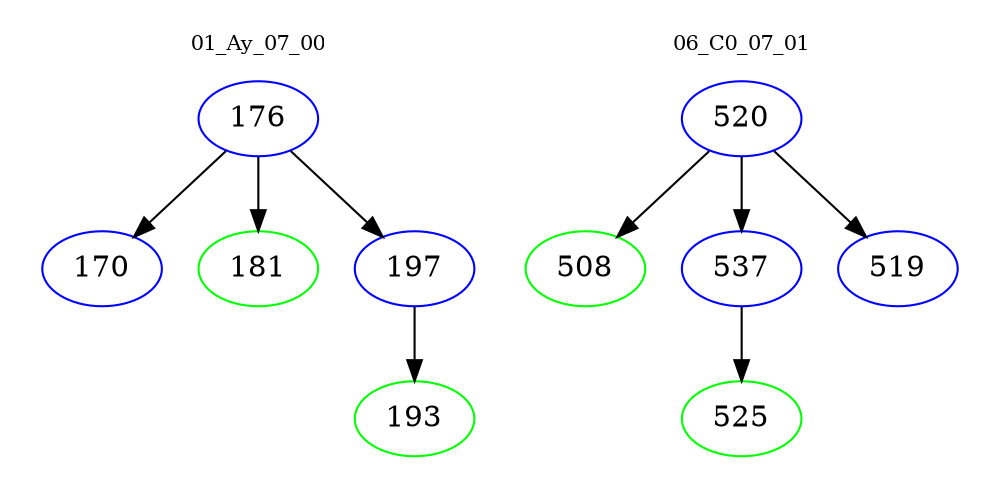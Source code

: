 digraph{
subgraph cluster_0 {
color = white
label = "01_Ay_07_00";
fontsize=10;
T0_176 [label="176", color="blue"]
T0_176 -> T0_170 [color="black"]
T0_170 [label="170", color="blue"]
T0_176 -> T0_181 [color="black"]
T0_181 [label="181", color="green"]
T0_176 -> T0_197 [color="black"]
T0_197 [label="197", color="blue"]
T0_197 -> T0_193 [color="black"]
T0_193 [label="193", color="green"]
}
subgraph cluster_1 {
color = white
label = "06_C0_07_01";
fontsize=10;
T1_520 [label="520", color="blue"]
T1_520 -> T1_508 [color="black"]
T1_508 [label="508", color="green"]
T1_520 -> T1_537 [color="black"]
T1_537 [label="537", color="blue"]
T1_537 -> T1_525 [color="black"]
T1_525 [label="525", color="green"]
T1_520 -> T1_519 [color="black"]
T1_519 [label="519", color="blue"]
}
}
